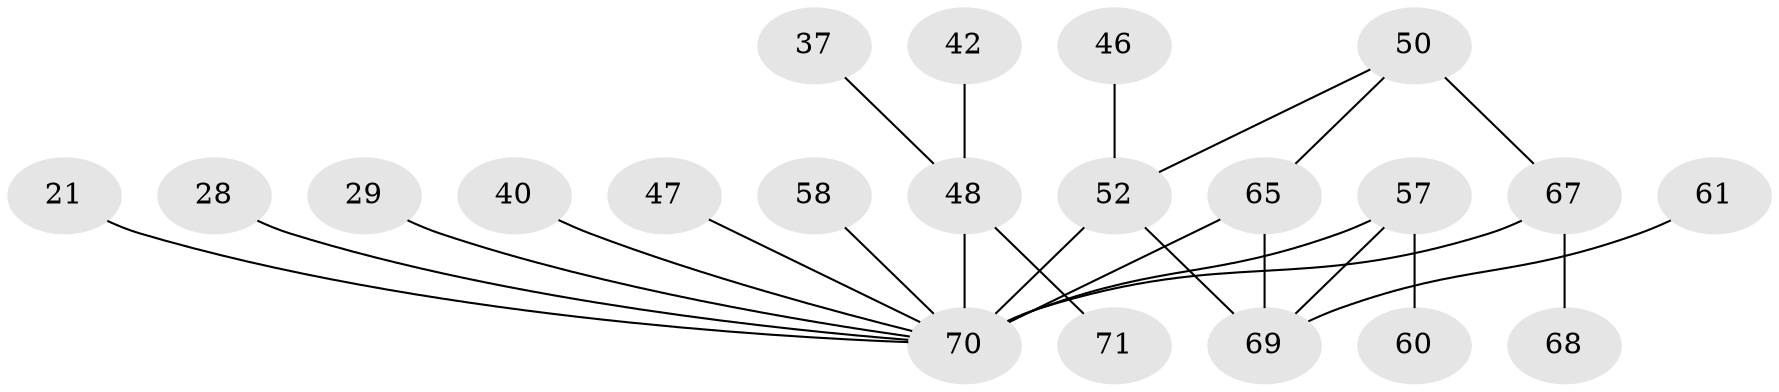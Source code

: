 // original degree distribution, {6: 0.04225352112676056, 7: 0.04225352112676056, 10: 0.028169014084507043, 4: 0.07042253521126761, 5: 0.04225352112676056, 9: 0.014084507042253521, 1: 0.5774647887323944, 2: 0.18309859154929578}
// Generated by graph-tools (version 1.1) at 2025/58/03/04/25 21:58:46]
// undirected, 21 vertices, 24 edges
graph export_dot {
graph [start="1"]
  node [color=gray90,style=filled];
  21;
  28;
  29;
  37;
  40;
  42;
  46;
  47;
  48 [super="+31+14+36"];
  50 [super="+49"];
  52 [super="+4+24+39"];
  57 [super="+26+3+27"];
  58 [super="+34"];
  60;
  61;
  65 [super="+25+9+17+55"];
  67 [super="+32+64"];
  68 [super="+59"];
  69 [super="+66+6+43+54+56"];
  70 [super="+15+16+18+19"];
  71;
  21 -- 70;
  28 -- 70;
  29 -- 70;
  37 -- 48;
  40 -- 70;
  42 -- 48;
  46 -- 52;
  47 -- 70;
  48 -- 71;
  48 -- 70 [weight=4];
  50 -- 65;
  50 -- 52;
  50 -- 67 [weight=2];
  52 -- 69 [weight=3];
  52 -- 70 [weight=2];
  57 -- 69 [weight=2];
  57 -- 60;
  57 -- 70 [weight=2];
  58 -- 70;
  61 -- 69;
  65 -- 69;
  65 -- 70 [weight=2];
  67 -- 68;
  67 -- 70 [weight=2];
}
